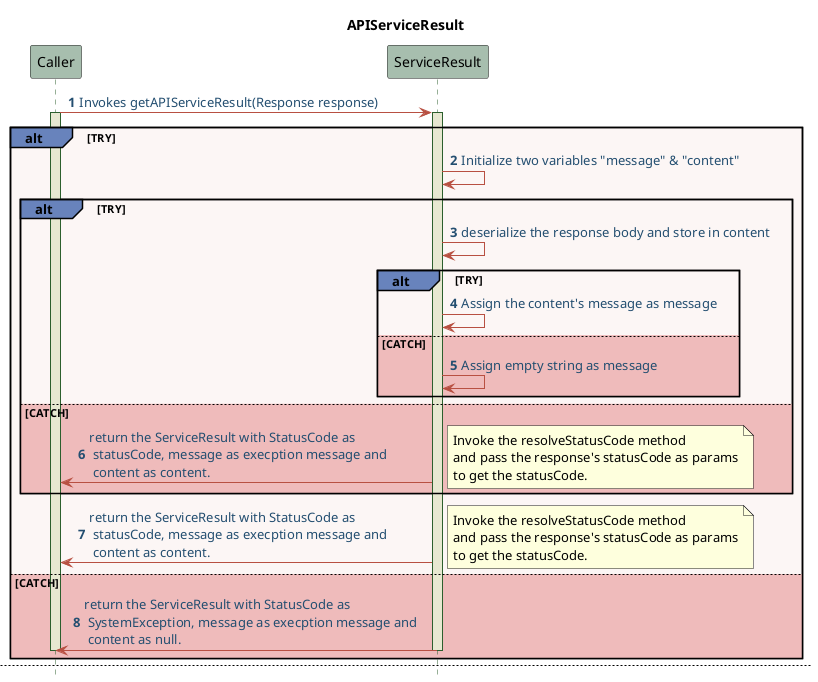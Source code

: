 @startuml APIResult
skinparam sequence{
    ParticipantBackgroundColor #A7BEAE
    LifeLineBackgroundColor #E7E8D1
    LifeLineBorderColor #2C5F2D
    ActorBackgroundColor #FC766AFF
    ActorBorderColor #FC766AFF
    ArrowColor #B85042
    ArrowFontColor #234E70
}

title APIServiceResult
hide footbox
autonumber
Caller -> ServiceResult : Invokes getAPIServiceResult(Response response)
activate Caller
activate ServiceResult
alt#6883BC #FCF6F5 TRY
    ServiceResult -> ServiceResult: Initialize two variables "message" & "content"
    alt#6883BC #FCF6F5 TRY
        ServiceResult -> ServiceResult: deserialize the response body and store in content
        alt#6883BC #FCF6F5 TRY
            ServiceResult -> ServiceResult: Assign the content's message as message
        else #efbbbb CATCH
            ServiceResult -> ServiceResult: Assign empty string as message
        end
    else #efbbbb CATCH
        ServiceResult -> Caller : return the ServiceResult with StatusCode as\n statusCode, message as execption message and \n content as content.
        note right
            Invoke the resolveStatusCode method
            and pass the response's statusCode as params
            to get the statusCode.
        end note
    end
    ServiceResult -> Caller : return the ServiceResult with StatusCode as\n statusCode, message as execption message and \n content as content.
    note right
        Invoke the resolveStatusCode method
        and pass the response's statusCode as params
        to get the statusCode.
    end note
else #efbbbb CATCH
    ServiceResult -> Caller : return the ServiceResult with StatusCode as \n SystemException, message as execption message and \n content as null.
    deactivate ServiceResult
    deactivate Caller
end

newpage Getting StatusCode
autonumber
hide footbox
Caller -> ServiceResult: resolveStatus(int statusCode)
activate Caller
activate ServiceResult
alt#6883BC #FCF6F5 TRY
    ServiceResult -> Caller : return StatusCode
    note right of  ServiceResult
        check the statusCode with the
        existing enum to get the ServiceStatus
    end note
else #efbbbb
    ServiceResult -> Caller : return ServiceStatus.SystemException
    deactivate ServiceResult
    deactivate Caller
end
@enduml
